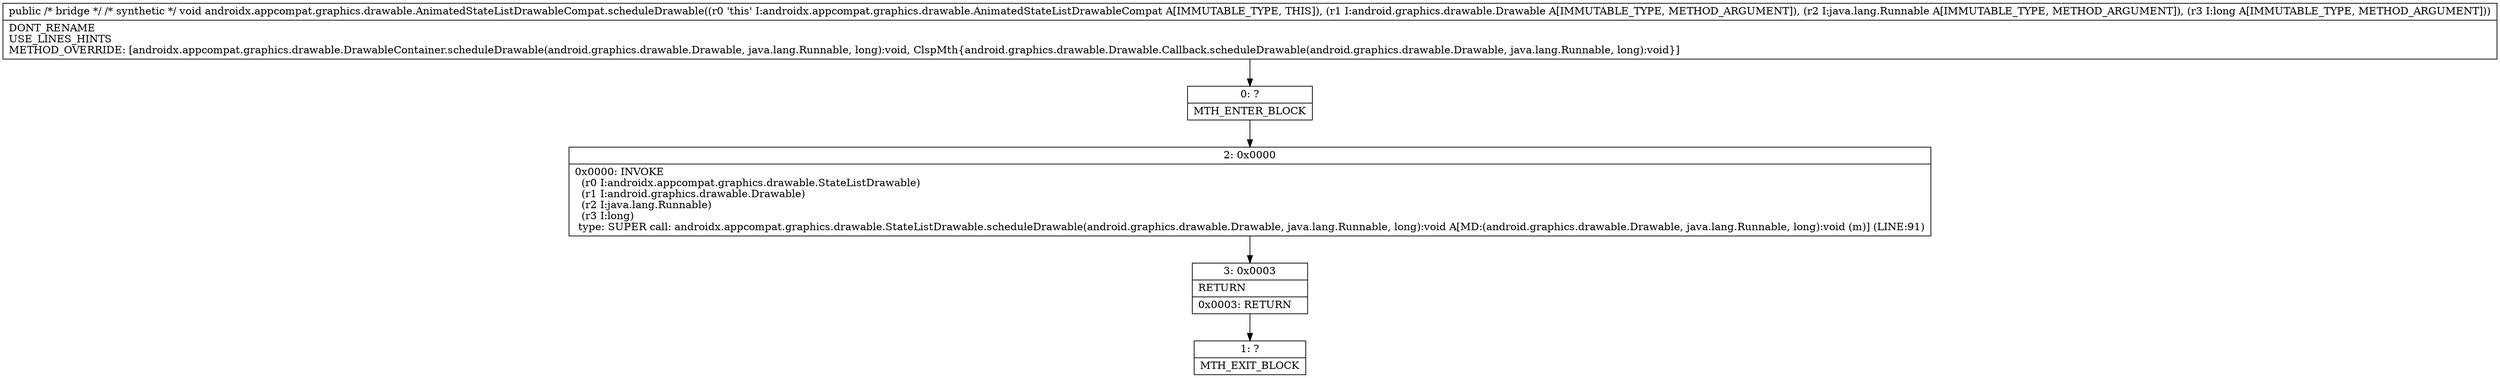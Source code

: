 digraph "CFG forandroidx.appcompat.graphics.drawable.AnimatedStateListDrawableCompat.scheduleDrawable(Landroid\/graphics\/drawable\/Drawable;Ljava\/lang\/Runnable;J)V" {
Node_0 [shape=record,label="{0\:\ ?|MTH_ENTER_BLOCK\l}"];
Node_2 [shape=record,label="{2\:\ 0x0000|0x0000: INVOKE  \l  (r0 I:androidx.appcompat.graphics.drawable.StateListDrawable)\l  (r1 I:android.graphics.drawable.Drawable)\l  (r2 I:java.lang.Runnable)\l  (r3 I:long)\l type: SUPER call: androidx.appcompat.graphics.drawable.StateListDrawable.scheduleDrawable(android.graphics.drawable.Drawable, java.lang.Runnable, long):void A[MD:(android.graphics.drawable.Drawable, java.lang.Runnable, long):void (m)] (LINE:91)\l}"];
Node_3 [shape=record,label="{3\:\ 0x0003|RETURN\l|0x0003: RETURN   \l}"];
Node_1 [shape=record,label="{1\:\ ?|MTH_EXIT_BLOCK\l}"];
MethodNode[shape=record,label="{public \/* bridge *\/ \/* synthetic *\/ void androidx.appcompat.graphics.drawable.AnimatedStateListDrawableCompat.scheduleDrawable((r0 'this' I:androidx.appcompat.graphics.drawable.AnimatedStateListDrawableCompat A[IMMUTABLE_TYPE, THIS]), (r1 I:android.graphics.drawable.Drawable A[IMMUTABLE_TYPE, METHOD_ARGUMENT]), (r2 I:java.lang.Runnable A[IMMUTABLE_TYPE, METHOD_ARGUMENT]), (r3 I:long A[IMMUTABLE_TYPE, METHOD_ARGUMENT]))  | DONT_RENAME\lUSE_LINES_HINTS\lMETHOD_OVERRIDE: [androidx.appcompat.graphics.drawable.DrawableContainer.scheduleDrawable(android.graphics.drawable.Drawable, java.lang.Runnable, long):void, ClspMth\{android.graphics.drawable.Drawable.Callback.scheduleDrawable(android.graphics.drawable.Drawable, java.lang.Runnable, long):void\}]\l}"];
MethodNode -> Node_0;Node_0 -> Node_2;
Node_2 -> Node_3;
Node_3 -> Node_1;
}

